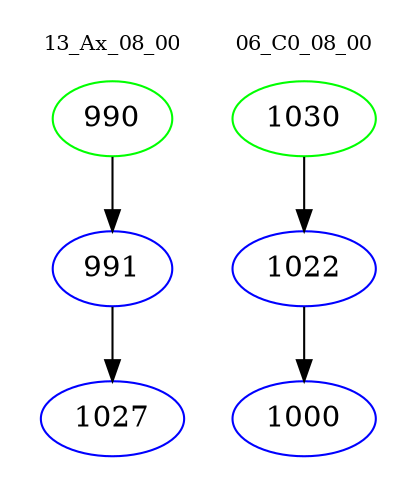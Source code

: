 digraph{
subgraph cluster_0 {
color = white
label = "13_Ax_08_00";
fontsize=10;
T0_990 [label="990", color="green"]
T0_990 -> T0_991 [color="black"]
T0_991 [label="991", color="blue"]
T0_991 -> T0_1027 [color="black"]
T0_1027 [label="1027", color="blue"]
}
subgraph cluster_1 {
color = white
label = "06_C0_08_00";
fontsize=10;
T1_1030 [label="1030", color="green"]
T1_1030 -> T1_1022 [color="black"]
T1_1022 [label="1022", color="blue"]
T1_1022 -> T1_1000 [color="black"]
T1_1000 [label="1000", color="blue"]
}
}
